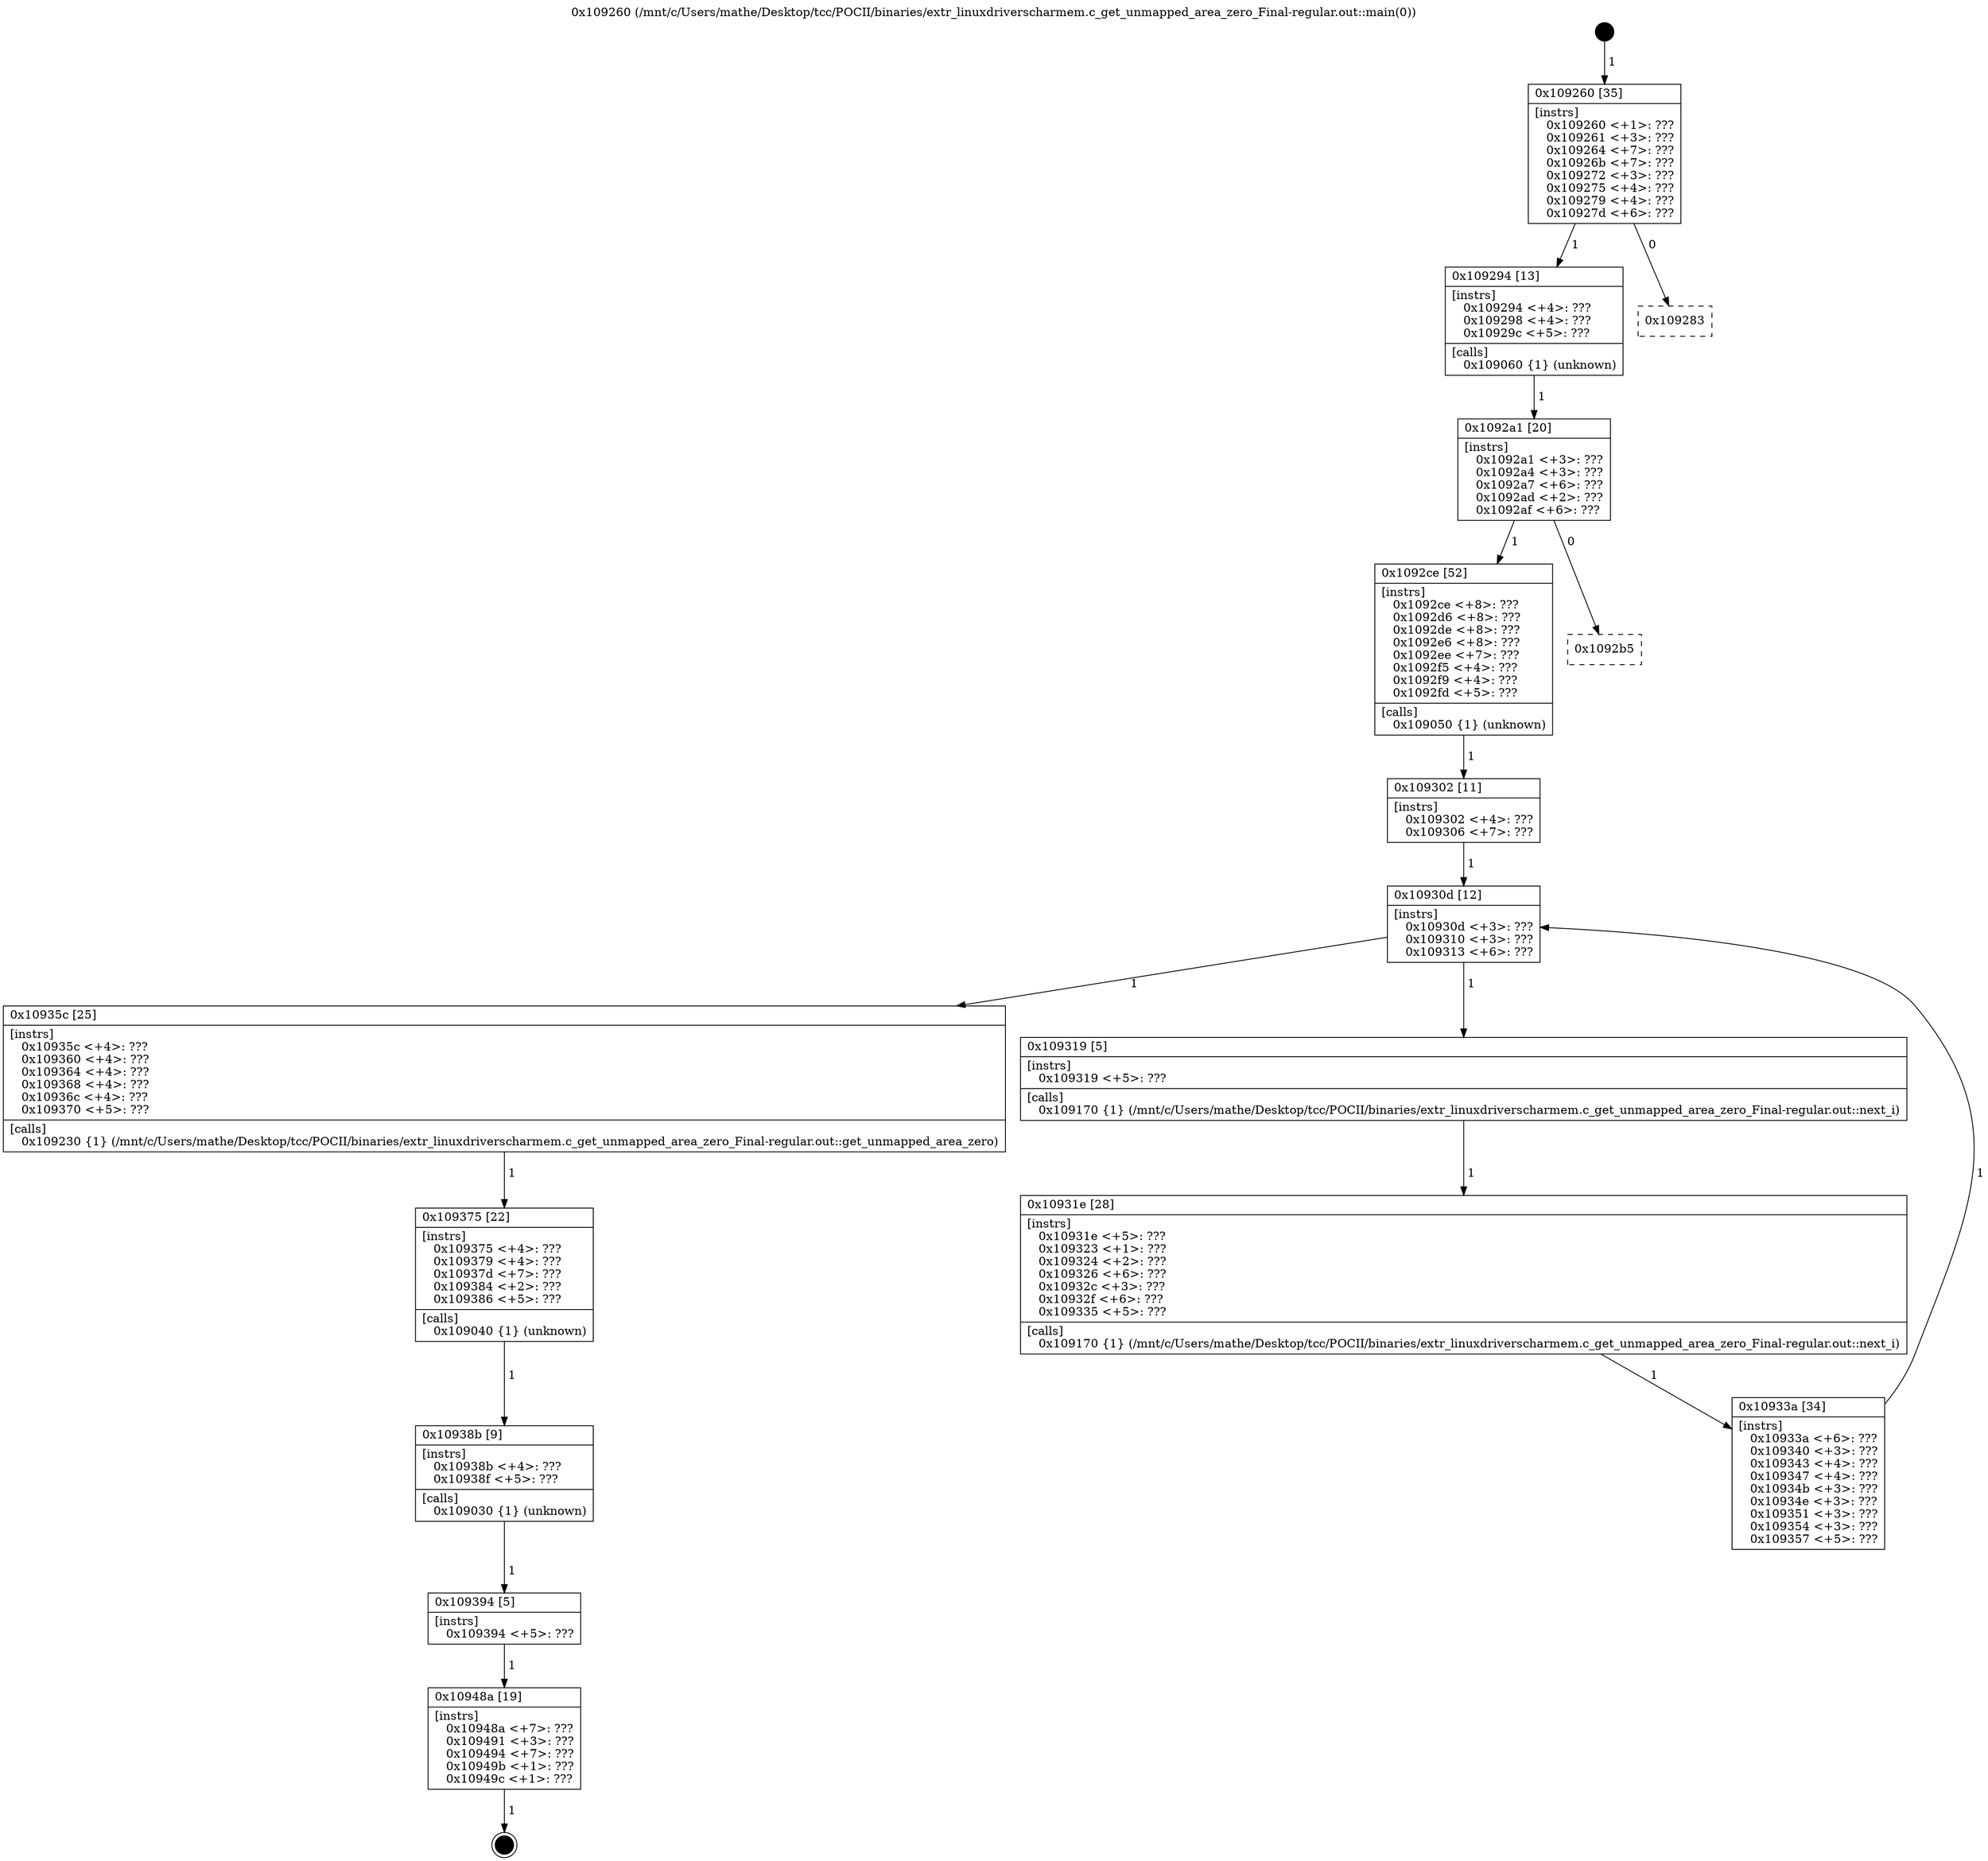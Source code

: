 digraph "0x109260" {
  label = "0x109260 (/mnt/c/Users/mathe/Desktop/tcc/POCII/binaries/extr_linuxdriverscharmem.c_get_unmapped_area_zero_Final-regular.out::main(0))"
  labelloc = "t"
  node[shape=record]

  Entry [label="",width=0.3,height=0.3,shape=circle,fillcolor=black,style=filled]
  "0x109260" [label="{
     0x109260 [35]\l
     | [instrs]\l
     &nbsp;&nbsp;0x109260 \<+1\>: ???\l
     &nbsp;&nbsp;0x109261 \<+3\>: ???\l
     &nbsp;&nbsp;0x109264 \<+7\>: ???\l
     &nbsp;&nbsp;0x10926b \<+7\>: ???\l
     &nbsp;&nbsp;0x109272 \<+3\>: ???\l
     &nbsp;&nbsp;0x109275 \<+4\>: ???\l
     &nbsp;&nbsp;0x109279 \<+4\>: ???\l
     &nbsp;&nbsp;0x10927d \<+6\>: ???\l
  }"]
  "0x109294" [label="{
     0x109294 [13]\l
     | [instrs]\l
     &nbsp;&nbsp;0x109294 \<+4\>: ???\l
     &nbsp;&nbsp;0x109298 \<+4\>: ???\l
     &nbsp;&nbsp;0x10929c \<+5\>: ???\l
     | [calls]\l
     &nbsp;&nbsp;0x109060 \{1\} (unknown)\l
  }"]
  "0x109283" [label="{
     0x109283\l
  }", style=dashed]
  "0x1092a1" [label="{
     0x1092a1 [20]\l
     | [instrs]\l
     &nbsp;&nbsp;0x1092a1 \<+3\>: ???\l
     &nbsp;&nbsp;0x1092a4 \<+3\>: ???\l
     &nbsp;&nbsp;0x1092a7 \<+6\>: ???\l
     &nbsp;&nbsp;0x1092ad \<+2\>: ???\l
     &nbsp;&nbsp;0x1092af \<+6\>: ???\l
  }"]
  "0x1092ce" [label="{
     0x1092ce [52]\l
     | [instrs]\l
     &nbsp;&nbsp;0x1092ce \<+8\>: ???\l
     &nbsp;&nbsp;0x1092d6 \<+8\>: ???\l
     &nbsp;&nbsp;0x1092de \<+8\>: ???\l
     &nbsp;&nbsp;0x1092e6 \<+8\>: ???\l
     &nbsp;&nbsp;0x1092ee \<+7\>: ???\l
     &nbsp;&nbsp;0x1092f5 \<+4\>: ???\l
     &nbsp;&nbsp;0x1092f9 \<+4\>: ???\l
     &nbsp;&nbsp;0x1092fd \<+5\>: ???\l
     | [calls]\l
     &nbsp;&nbsp;0x109050 \{1\} (unknown)\l
  }"]
  "0x1092b5" [label="{
     0x1092b5\l
  }", style=dashed]
  "0x10930d" [label="{
     0x10930d [12]\l
     | [instrs]\l
     &nbsp;&nbsp;0x10930d \<+3\>: ???\l
     &nbsp;&nbsp;0x109310 \<+3\>: ???\l
     &nbsp;&nbsp;0x109313 \<+6\>: ???\l
  }"]
  "0x10935c" [label="{
     0x10935c [25]\l
     | [instrs]\l
     &nbsp;&nbsp;0x10935c \<+4\>: ???\l
     &nbsp;&nbsp;0x109360 \<+4\>: ???\l
     &nbsp;&nbsp;0x109364 \<+4\>: ???\l
     &nbsp;&nbsp;0x109368 \<+4\>: ???\l
     &nbsp;&nbsp;0x10936c \<+4\>: ???\l
     &nbsp;&nbsp;0x109370 \<+5\>: ???\l
     | [calls]\l
     &nbsp;&nbsp;0x109230 \{1\} (/mnt/c/Users/mathe/Desktop/tcc/POCII/binaries/extr_linuxdriverscharmem.c_get_unmapped_area_zero_Final-regular.out::get_unmapped_area_zero)\l
  }"]
  "0x109319" [label="{
     0x109319 [5]\l
     | [instrs]\l
     &nbsp;&nbsp;0x109319 \<+5\>: ???\l
     | [calls]\l
     &nbsp;&nbsp;0x109170 \{1\} (/mnt/c/Users/mathe/Desktop/tcc/POCII/binaries/extr_linuxdriverscharmem.c_get_unmapped_area_zero_Final-regular.out::next_i)\l
  }"]
  "0x10931e" [label="{
     0x10931e [28]\l
     | [instrs]\l
     &nbsp;&nbsp;0x10931e \<+5\>: ???\l
     &nbsp;&nbsp;0x109323 \<+1\>: ???\l
     &nbsp;&nbsp;0x109324 \<+2\>: ???\l
     &nbsp;&nbsp;0x109326 \<+6\>: ???\l
     &nbsp;&nbsp;0x10932c \<+3\>: ???\l
     &nbsp;&nbsp;0x10932f \<+6\>: ???\l
     &nbsp;&nbsp;0x109335 \<+5\>: ???\l
     | [calls]\l
     &nbsp;&nbsp;0x109170 \{1\} (/mnt/c/Users/mathe/Desktop/tcc/POCII/binaries/extr_linuxdriverscharmem.c_get_unmapped_area_zero_Final-regular.out::next_i)\l
  }"]
  "0x10933a" [label="{
     0x10933a [34]\l
     | [instrs]\l
     &nbsp;&nbsp;0x10933a \<+6\>: ???\l
     &nbsp;&nbsp;0x109340 \<+3\>: ???\l
     &nbsp;&nbsp;0x109343 \<+4\>: ???\l
     &nbsp;&nbsp;0x109347 \<+4\>: ???\l
     &nbsp;&nbsp;0x10934b \<+3\>: ???\l
     &nbsp;&nbsp;0x10934e \<+3\>: ???\l
     &nbsp;&nbsp;0x109351 \<+3\>: ???\l
     &nbsp;&nbsp;0x109354 \<+3\>: ???\l
     &nbsp;&nbsp;0x109357 \<+5\>: ???\l
  }"]
  "0x109302" [label="{
     0x109302 [11]\l
     | [instrs]\l
     &nbsp;&nbsp;0x109302 \<+4\>: ???\l
     &nbsp;&nbsp;0x109306 \<+7\>: ???\l
  }"]
  "0x109375" [label="{
     0x109375 [22]\l
     | [instrs]\l
     &nbsp;&nbsp;0x109375 \<+4\>: ???\l
     &nbsp;&nbsp;0x109379 \<+4\>: ???\l
     &nbsp;&nbsp;0x10937d \<+7\>: ???\l
     &nbsp;&nbsp;0x109384 \<+2\>: ???\l
     &nbsp;&nbsp;0x109386 \<+5\>: ???\l
     | [calls]\l
     &nbsp;&nbsp;0x109040 \{1\} (unknown)\l
  }"]
  "0x10938b" [label="{
     0x10938b [9]\l
     | [instrs]\l
     &nbsp;&nbsp;0x10938b \<+4\>: ???\l
     &nbsp;&nbsp;0x10938f \<+5\>: ???\l
     | [calls]\l
     &nbsp;&nbsp;0x109030 \{1\} (unknown)\l
  }"]
  "0x109394" [label="{
     0x109394 [5]\l
     | [instrs]\l
     &nbsp;&nbsp;0x109394 \<+5\>: ???\l
  }"]
  "0x10948a" [label="{
     0x10948a [19]\l
     | [instrs]\l
     &nbsp;&nbsp;0x10948a \<+7\>: ???\l
     &nbsp;&nbsp;0x109491 \<+3\>: ???\l
     &nbsp;&nbsp;0x109494 \<+7\>: ???\l
     &nbsp;&nbsp;0x10949b \<+1\>: ???\l
     &nbsp;&nbsp;0x10949c \<+1\>: ???\l
  }"]
  Exit [label="",width=0.3,height=0.3,shape=circle,fillcolor=black,style=filled,peripheries=2]
  Entry -> "0x109260" [label=" 1"]
  "0x109260" -> "0x109294" [label=" 1"]
  "0x109260" -> "0x109283" [label=" 0"]
  "0x109294" -> "0x1092a1" [label=" 1"]
  "0x1092a1" -> "0x1092ce" [label=" 1"]
  "0x1092a1" -> "0x1092b5" [label=" 0"]
  "0x1092ce" -> "0x109302" [label=" 1"]
  "0x10930d" -> "0x10935c" [label=" 1"]
  "0x10930d" -> "0x109319" [label=" 1"]
  "0x109319" -> "0x10931e" [label=" 1"]
  "0x10931e" -> "0x10933a" [label=" 1"]
  "0x109302" -> "0x10930d" [label=" 1"]
  "0x10933a" -> "0x10930d" [label=" 1"]
  "0x10935c" -> "0x109375" [label=" 1"]
  "0x109375" -> "0x10938b" [label=" 1"]
  "0x10938b" -> "0x109394" [label=" 1"]
  "0x109394" -> "0x10948a" [label=" 1"]
  "0x10948a" -> Exit [label=" 1"]
}
